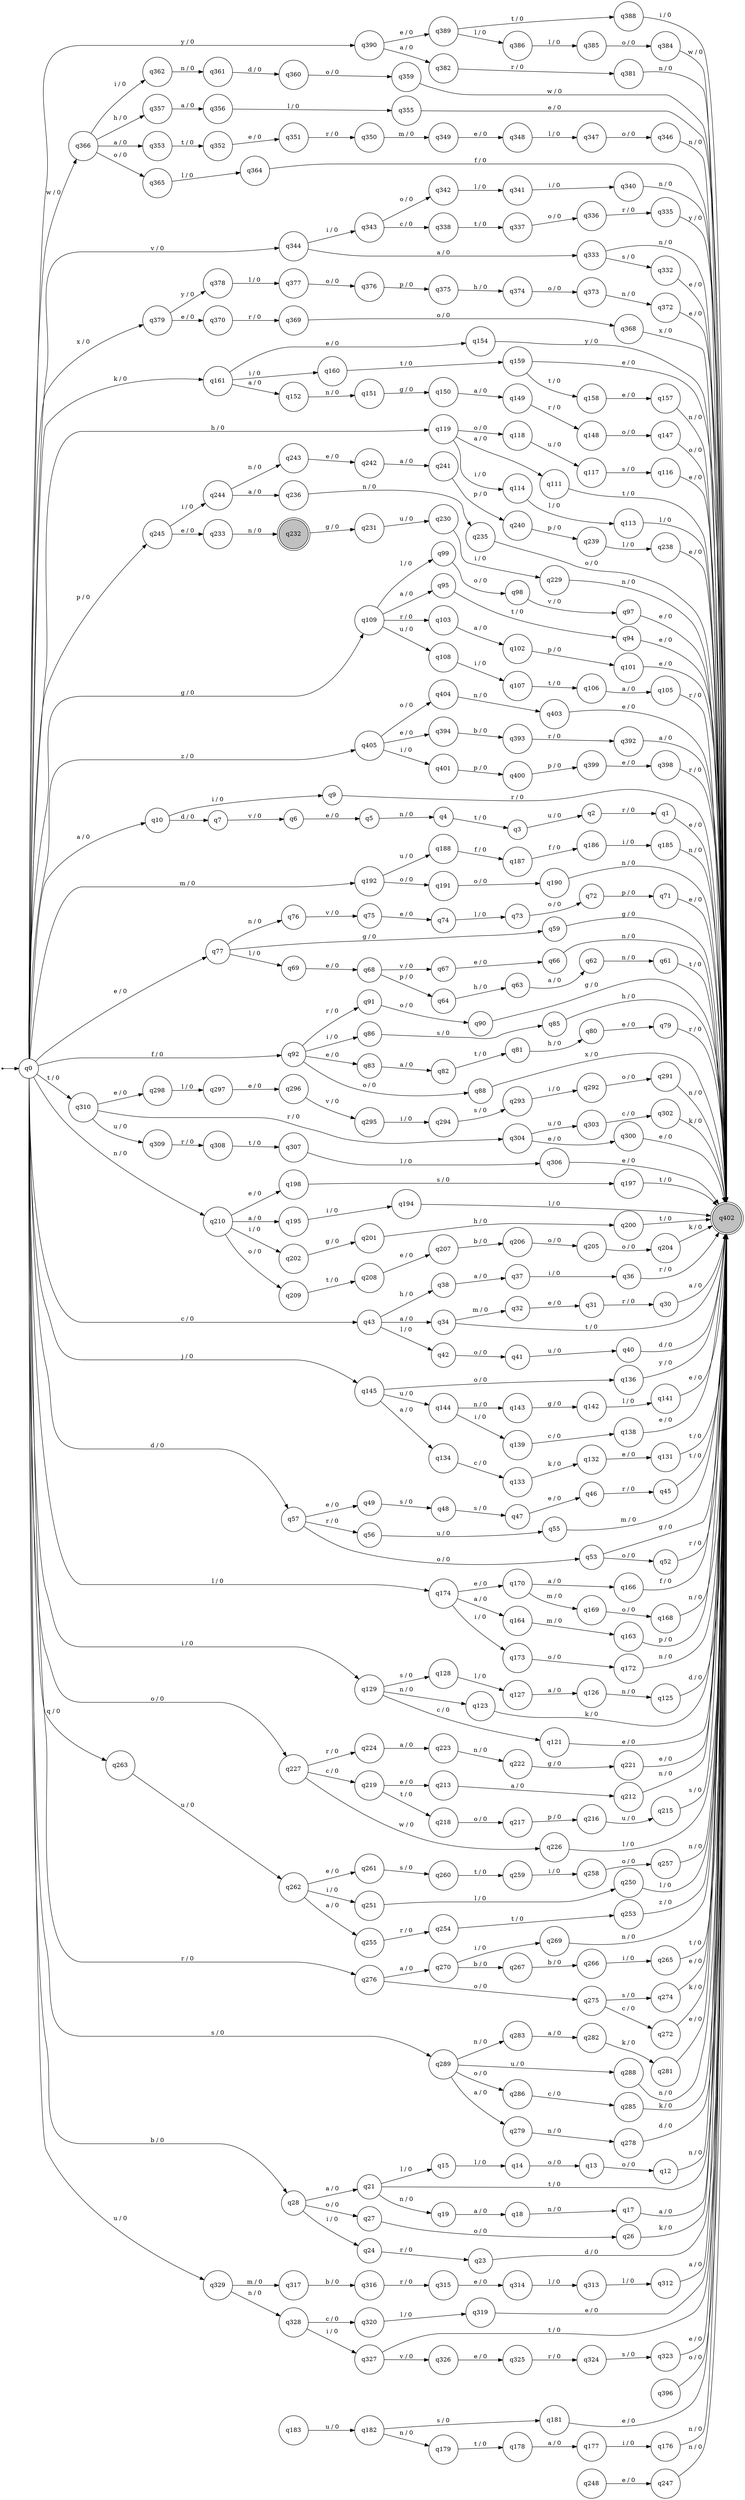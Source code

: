 digraph G {
rankdir=LR;
node [shape=circle];
ini [shape=point];
ini -> q0;
	q404 [label="q404"];
	q400 [label="q400"];
	q399 [label="q399"];
	q396 [label="q396"];
	q394 [label="q394"];
	q392 [label="q392"];
	q390 [label="q390"];
	q389 [label="q389"];
	q388 [label="q388"];
	q381 [label="q381"];
	q378 [label="q378"];
	q375 [label="q375"];
	q370 [label="q370"];
	q368 [label="q368"];
	q366 [label="q366"];
	q362 [label="q362"];
	q361 [label="q361"];
	q360 [label="q360"];
	q357 [label="q357"];
	q355 [label="q355"];
	q353 [label="q353"];
	q352 [label="q352"];
	q351 [label="q351"];
	q350 [label="q350"];
	q349 [label="q349"];
	q348 [label="q348"];
	q344 [label="q344"];
	q343 [label="q343"];
	q342 [label="q342"];
	q379 [label="q379"];
	q341 [label="q341"];
	q340 [label="q340"];
	q338 [label="q338"];
	q168 [label="q168"];
	q166 [label="q166"];
	q161 [label="q161"];
	q138 [label="q138"];
	q9 [label="q9"];
	q170 [label="q170"];
	q270 [label="q270"];
	q154 [label="q154"];
	q224 [label="q224"];
	q148 [label="q148"];
	q376 [label="q376"];
	q147 [label="q147"];
	q15 [label="q15"];
	q377 [label="q377"];
	q143 [label="q143"];
	q142 [label="q142"];
	q303 [label="q303"];
	q141 [label="q141"];
	q205 [label="q205"];
	q295 [label="q295"];
	q139 [label="q139"];
	q132 [label="q132"];
	q119 [label="q119"];
	q79 [label="q79"];
	q40 [label="q40"];
	q149 [label="q149"];
	q4 [label="q4"];
	q136 [label="q136"];
	q128 [label="q128"];
	q118 [label="q118"];
	q90 [label="q90"];
	q117 [label="q117"];
	q17 [label="q17"];
	q294 [label="q294"];
	q231 [label="q231"];
	q127 [label="q127"];
	q113 [label="q113"];
	q347 [label="q347"];
	q105 [label="q105"];
	q111 [label="q111"];
	q49 [label="q49"];
	q245 [label="q245"];
	q102 [label="q102"];
	q99 [label="q99"];
	q98 [label="q98"];
	q283 [label="q283"];
	q150 [label="q150"];
	q401 [label="q401"];
	q95 [label="q95"];
	q56 [label="q56"];
	q91 [label="q91"];
	q382 [label="q382"];
	q86 [label="q86"];
	q398 [label="q398"];
	q386 [label="q386"];
	q81 [label="q81"];
	q109 [label="q109"];
	q83 [label="q83"];
	q372 [label="q372"];
	q240 [label="q240"];
	q314 [label="q314"];
	q53 [label="q53"];
	q261 [label="q261"];
	q76 [label="q76"];
	q320 [label="q320"];
	q159 [label="q159"];
	q36 [label="q36"];
	q32 [label="q32"];
	q300 [label="q300"];
	q61 [label="q61"];
	q281 [label="q281"];
	q73 [label="q73"];
	q393 [label="q393"];
	q63 [label="q63"];
	q5 [label="q5"];
	q298 [label="q298"];
	q186 [label="q186"];
	q21 [label="q21"];
	q282 [label="q282"];
	q208 [label="q208"];
	q26 [label="q26"];
	q197 [label="q197"];
	q373 [label="q373"];
	q213 [label="q213"];
	q144 [label="q144"];
	q241 [label="q241"];
	q30 [label="q30"];
	q72 [label="q72"];
	q204 [label="q204"];
	q107 [label="q107"];
	q402 [label="q402"];
	q402 [shape=doublecircle];
	q402 [style=filled fillcolor=gray];
	q82 [label="q82"];
	q23 [label="q23"];
	q3 [label="q3"];
	q160 [label="q160"];
	q222 [label="q222"];
	q384 [label="q384"];
	q18 [label="q18"];
	q185 [label="q185"];
	q59 [label="q59"];
	q38 [label="q38"];
	q14 [label="q14"];
	q405 [label="q405"];
	q37 [label="q37"];
	q10 [label="q10"];
	q192 [label="q192"];
	q0 [label="q0"];
	q34 [label="q34"];
	q239 [label="q239"];
	q296 [label="q296"];
	q151 [label="q151"];
	q77 [label="q77"];
	q125 [label="q125"];
	q278 [label="q278"];
	q67 [label="q67"];
	q92 [label="q92"];
	q310 [label="q310"];
	q68 [label="q68"];
	q210 [label="q210"];
	q198 [label="q198"];
	q288 [label="q288"];
	q85 [label="q85"];
	q7 [label="q7"];
	q47 [label="q47"];
	q126 [label="q126"];
	q19 [label="q19"];
	q106 [label="q106"];
	q101 [label="q101"];
	q346 [label="q346"];
	q43 [label="q43"];
	q164 [label="q164"];
	q158 [label="q158"];
	q356 [label="q356"];
	q260 [label="q260"];
	q12 [label="q12"];
	q134 [label="q134"];
	q94 [label="q94"];
	q103 [label="q103"];
	q42 [label="q42"];
	q250 [label="q250"];
	q41 [label="q41"];
	q369 [label="q369"];
	q1 [label="q1"];
	q229 [label="q229"];
	q323 [label="q323"];
	q324 [label="q324"];
	q163 [label="q163"];
	q64 [label="q64"];
	q123 [label="q123"];
	q52 [label="q52"];
	q88 [label="q88"];
	q181 [label="q181"];
	q157 [label="q157"];
	q145 [label="q145"];
	q97 [label="q97"];
	q57 [label="q57"];
	q2 [label="q2"];
	q316 [label="q316"];
	q66 [label="q66"];
	q293 [label="q293"];
	q152 [label="q152"];
	q69 [label="q69"];
	q169 [label="q169"];
	q317 [label="q317"];
	q116 [label="q116"];
	q80 [label="q80"];
	q13 [label="q13"];
	q195 [label="q195"];
	q244 [label="q244"];
	q114 [label="q114"];
	q74 [label="q74"];
	q275 [label="q275"];
	q75 [label="q75"];
	q172 [label="q172"];
	q173 [label="q173"];
	q174 [label="q174"];
	q178 [label="q178"];
	q176 [label="q176"];
	q177 [label="q177"];
	q129 [label="q129"];
	q188 [label="q188"];
	q179 [label="q179"];
	q0 [label="q0"];
	q359 [label="q359"];
	q200 [label="q200"];
	q27 [label="q27"];
	q182 [label="q182"];
	q215 [label="q215"];
	q46 [label="q46"];
	q187 [label="q187"];
	q191 [label="q191"];
	q230 [label="q230"];
	q286 [label="q286"];
	q403 [label="q403"];
	q201 [label="q201"];
	q31 [label="q31"];
	q258 [label="q258"];
	q202 [label="q202"];
	q108 [label="q108"];
	q194 [label="q194"];
	q207 [label="q207"];
	q217 [label="q217"];
	q209 [label="q209"];
	q212 [label="q212"];
	q216 [label="q216"];
	q45 [label="q45"];
	q326 [label="q326"];
	q55 [label="q55"];
	q337 [label="q337"];
	q183 [label="q183"];
	q219 [label="q219"];
	q257 [label="q257"];
	q221 [label="q221"];
	q223 [label="q223"];
	q190 [label="q190"];
	q227 [label="q227"];
	q121 [label="q121"];
	q218 [label="q218"];
	q232 [label="q232"];
	q232 [shape=doublecircle];
	q232 [style=filled fillcolor=gray];
	q262 [label="q262"];
	q233 [label="q233"];
	q251 [label="q251"];
	q336 [label="q336"];
	q364 [label="q364"];
	q235 [label="q235"];
	q133 [label="q133"];
	q304 [label="q304"];
	q385 [label="q385"];
	q238 [label="q238"];
	q242 [label="q242"];
	q266 [label="q266"];
	q269 [label="q269"];
	q247 [label="q247"];
	q248 [label="q248"];
	q226 [label="q226"];
	q243 [label="q243"];
	q253 [label="q253"];
	q255 [label="q255"];
	q263 [label="q263"];
	q265 [label="q265"];
	q267 [label="q267"];
	q274 [label="q274"];
	q131 [label="q131"];
	q276 [label="q276"];
	q254 [label="q254"];
	q335 [label="q335"];
	q279 [label="q279"];
	q285 [label="q285"];
	q272 [label="q272"];
	q289 [label="q289"];
	q24 [label="q24"];
	q291 [label="q291"];
	q292 [label="q292"];
	q28 [label="q28"];
	q297 [label="q297"];
	q302 [label="q302"];
	q306 [label="q306"];
	q307 [label="q307"];
	q374 [label="q374"];
	q308 [label="q308"];
	q365 [label="q365"];
	q309 [label="q309"];
	q236 [label="q236"];
	q312 [label="q312"];
	q206 [label="q206"];
	q259 [label="q259"];
	q313 [label="q313"];
	q327 [label="q327"];
	q315 [label="q315"];
	q319 [label="q319"];
	q48 [label="q48"];
	q325 [label="q325"];
	q62 [label="q62"];
	q328 [label="q328"];
	q329 [label="q329"];
	q71 [label="q71"];
	q332 [label="q332"];
	q6 [label="q6"];
	q333 [label="q333"];
	q404 -> q403 [label="n / 0"];
	q400 -> q399 [label="p / 0"];
	q399 -> q398 [label="e / 0"];
	q396 -> q402 [label="o / 0"];
	q394 -> q393 [label="b / 0"];
	q392 -> q402 [label="a / 0"];
	q390 -> q382 [label="a / 0"];
	q390 -> q389 [label="e / 0"];
	q389 -> q386 [label="l / 0"];
	q389 -> q388 [label="t / 0"];
	q388 -> q402 [label="i / 0"];
	q381 -> q402 [label="n / 0"];
	q378 -> q377 [label="l / 0"];
	q375 -> q374 [label="h / 0"];
	q370 -> q369 [label="r / 0"];
	q368 -> q402 [label="x / 0"];
	q366 -> q353 [label="a / 0"];
	q366 -> q357 [label="h / 0"];
	q366 -> q362 [label="i / 0"];
	q366 -> q365 [label="o / 0"];
	q362 -> q361 [label="n / 0"];
	q361 -> q360 [label="d / 0"];
	q360 -> q359 [label="o / 0"];
	q357 -> q356 [label="a / 0"];
	q355 -> q402 [label="e / 0"];
	q353 -> q352 [label="t / 0"];
	q352 -> q351 [label="e / 0"];
	q351 -> q350 [label="r / 0"];
	q350 -> q349 [label="m / 0"];
	q349 -> q348 [label="e / 0"];
	q348 -> q347 [label="l / 0"];
	q344 -> q333 [label="a / 0"];
	q344 -> q343 [label="i / 0"];
	q343 -> q338 [label="c / 0"];
	q343 -> q342 [label="o / 0"];
	q342 -> q341 [label="l / 0"];
	q379 -> q370 [label="e / 0"];
	q379 -> q378 [label="y / 0"];
	q341 -> q340 [label="i / 0"];
	q340 -> q402 [label="n / 0"];
	q338 -> q337 [label="t / 0"];
	q168 -> q402 [label="n / 0"];
	q166 -> q402 [label="f / 0"];
	q161 -> q152 [label="a / 0"];
	q161 -> q154 [label="e / 0"];
	q161 -> q160 [label="i / 0"];
	q138 -> q402 [label="e / 0"];
	q9 -> q402 [label="r / 0"];
	q170 -> q166 [label="a / 0"];
	q170 -> q169 [label="m / 0"];
	q270 -> q267 [label="b / 0"];
	q270 -> q269 [label="i / 0"];
	q154 -> q402 [label="y / 0"];
	q224 -> q223 [label="a / 0"];
	q148 -> q147 [label="o / 0"];
	q376 -> q375 [label="p / 0"];
	q147 -> q402 [label="o / 0"];
	q15 -> q14 [label="l / 0"];
	q377 -> q376 [label="o / 0"];
	q143 -> q142 [label="g / 0"];
	q142 -> q141 [label="l / 0"];
	q303 -> q302 [label="c / 0"];
	q141 -> q402 [label="e / 0"];
	q205 -> q204 [label="o / 0"];
	q295 -> q294 [label="i / 0"];
	q139 -> q138 [label="c / 0"];
	q132 -> q131 [label="e / 0"];
	q119 -> q111 [label="a / 0"];
	q119 -> q114 [label="i / 0"];
	q119 -> q118 [label="o / 0"];
	q79 -> q402 [label="r / 0"];
	q40 -> q402 [label="d / 0"];
	q149 -> q148 [label="r / 0"];
	q4 -> q3 [label="t / 0"];
	q136 -> q402 [label="y / 0"];
	q128 -> q127 [label="l / 0"];
	q118 -> q117 [label="u / 0"];
	q90 -> q402 [label="g / 0"];
	q117 -> q116 [label="s / 0"];
	q17 -> q402 [label="a / 0"];
	q294 -> q293 [label="s / 0"];
	q231 -> q230 [label="u / 0"];
	q127 -> q126 [label="a / 0"];
	q113 -> q402 [label="l / 0"];
	q347 -> q346 [label="o / 0"];
	q105 -> q402 [label="r / 0"];
	q111 -> q402 [label="t / 0"];
	q49 -> q48 [label="s / 0"];
	q245 -> q233 [label="e / 0"];
	q245 -> q244 [label="i / 0"];
	q102 -> q101 [label="p / 0"];
	q99 -> q98 [label="o / 0"];
	q98 -> q97 [label="v / 0"];
	q283 -> q282 [label="a / 0"];
	q150 -> q149 [label="a / 0"];
	q401 -> q400 [label="p / 0"];
	q95 -> q94 [label="t / 0"];
	q56 -> q55 [label="u / 0"];
	q91 -> q90 [label="o / 0"];
	q382 -> q381 [label="r / 0"];
	q86 -> q85 [label="s / 0"];
	q398 -> q402 [label="r / 0"];
	q386 -> q385 [label="l / 0"];
	q81 -> q80 [label="h / 0"];
	q109 -> q95 [label="a / 0"];
	q109 -> q99 [label="l / 0"];
	q109 -> q103 [label="r / 0"];
	q109 -> q108 [label="u / 0"];
	q83 -> q82 [label="a / 0"];
	q372 -> q402 [label="e / 0"];
	q240 -> q239 [label="p / 0"];
	q314 -> q313 [label="l / 0"];
	q53 -> q402 [label="g / 0"];
	q53 -> q52 [label="o / 0"];
	q261 -> q260 [label="s / 0"];
	q76 -> q75 [label="v / 0"];
	q320 -> q319 [label="l / 0"];
	q159 -> q402 [label="e / 0"];
	q159 -> q158 [label="t / 0"];
	q36 -> q402 [label="r / 0"];
	q32 -> q31 [label="e / 0"];
	q300 -> q402 [label="e / 0"];
	q61 -> q402 [label="t / 0"];
	q281 -> q402 [label="e / 0"];
	q73 -> q72 [label="o / 0"];
	q393 -> q392 [label="r / 0"];
	q63 -> q62 [label="a / 0"];
	q5 -> q4 [label="n / 0"];
	q298 -> q297 [label="l / 0"];
	q186 -> q185 [label="i / 0"];
	q21 -> q15 [label="l / 0"];
	q21 -> q19 [label="n / 0"];
	q21 -> q402 [label="t / 0"];
	q282 -> q281 [label="k / 0"];
	q208 -> q207 [label="e / 0"];
	q26 -> q402 [label="k / 0"];
	q197 -> q402 [label="t / 0"];
	q373 -> q372 [label="n / 0"];
	q213 -> q212 [label="a / 0"];
	q144 -> q139 [label="i / 0"];
	q144 -> q143 [label="n / 0"];
	q241 -> q240 [label="p / 0"];
	q30 -> q402 [label="a / 0"];
	q72 -> q71 [label="p / 0"];
	q204 -> q402 [label="k / 0"];
	q107 -> q106 [label="t / 0"];
	q82 -> q81 [label="t / 0"];
	q23 -> q402 [label="d / 0"];
	q3 -> q2 [label="u / 0"];
	q160 -> q159 [label="t / 0"];
	q222 -> q221 [label="g / 0"];
	q384 -> q402 [label="w / 0"];
	q18 -> q17 [label="n / 0"];
	q185 -> q402 [label="n / 0"];
	q59 -> q402 [label="g / 0"];
	q38 -> q37 [label="a / 0"];
	q14 -> q13 [label="o / 0"];
	q405 -> q394 [label="e / 0"];
	q405 -> q404 [label="o / 0"];
	q405 -> q401 [label="i / 0"];
	q37 -> q36 [label="i / 0"];
	q10 -> q7 [label="d / 0"];
	q10 -> q9 [label="i / 0"];
	q192 -> q191 [label="o / 0"];
	q192 -> q188 [label="u / 0"];
	q34 -> q32 [label="m / 0"];
	q34 -> q402 [label="t / 0"];
	q239 -> q238 [label="l / 0"];
	q296 -> q295 [label="v / 0"];
	q151 -> q150 [label="g / 0"];
	q77 -> q59 [label="g / 0"];
	q77 -> q69 [label="l / 0"];
	q77 -> q76 [label="n / 0"];
	q125 -> q402 [label="d / 0"];
	q278 -> q402 [label="d / 0"];
	q67 -> q66 [label="e / 0"];
	q92 -> q83 [label="e / 0"];
	q92 -> q91 [label="r / 0"];
	q92 -> q86 [label="i / 0"];
	q92 -> q88 [label="o / 0"];
	q310 -> q298 [label="e / 0"];
	q310 -> q304 [label="r / 0"];
	q310 -> q309 [label="u / 0"];
	q68 -> q64 [label="p / 0"];
	q68 -> q67 [label="v / 0"];
	q210 -> q195 [label="a / 0"];
	q210 -> q198 [label="e / 0"];
	q210 -> q202 [label="i / 0"];
	q210 -> q209 [label="o / 0"];
	q198 -> q197 [label="s / 0"];
	q288 -> q402 [label="n / 0"];
	q85 -> q402 [label="h / 0"];
	q7 -> q6 [label="v / 0"];
	q47 -> q46 [label="e / 0"];
	q126 -> q125 [label="n / 0"];
	q19 -> q18 [label="a / 0"];
	q106 -> q105 [label="a / 0"];
	q101 -> q402 [label="e / 0"];
	q346 -> q402 [label="n / 0"];
	q43 -> q34 [label="a / 0"];
	q43 -> q38 [label="h / 0"];
	q43 -> q42 [label="l / 0"];
	q164 -> q163 [label="m / 0"];
	q158 -> q157 [label="e / 0"];
	q356 -> q355 [label="l / 0"];
	q260 -> q259 [label="t / 0"];
	q12 -> q402 [label="n / 0"];
	q134 -> q133 [label="c / 0"];
	q94 -> q402 [label="e / 0"];
	q103 -> q102 [label="a / 0"];
	q42 -> q41 [label="o / 0"];
	q250 -> q402 [label="l / 0"];
	q41 -> q40 [label="u / 0"];
	q369 -> q368 [label="o / 0"];
	q1 -> q402 [label="e / 0"];
	q229 -> q402 [label="n / 0"];
	q323 -> q402 [label="e / 0"];
	q324 -> q323 [label="s / 0"];
	q163 -> q402 [label="p / 0"];
	q64 -> q63 [label="h / 0"];
	q123 -> q402 [label="k / 0"];
	q52 -> q402 [label="r / 0"];
	q88 -> q402 [label="x / 0"];
	q181 -> q402 [label="e / 0"];
	q157 -> q402 [label="n / 0"];
	q145 -> q134 [label="a / 0"];
	q145 -> q136 [label="o / 0"];
	q145 -> q144 [label="u / 0"];
	q97 -> q402 [label="e / 0"];
	q57 -> q49 [label="e / 0"];
	q57 -> q56 [label="r / 0"];
	q57 -> q53 [label="o / 0"];
	q2 -> q1 [label="r / 0"];
	q316 -> q315 [label="r / 0"];
	q66 -> q402 [label="n / 0"];
	q293 -> q292 [label="i / 0"];
	q152 -> q151 [label="n / 0"];
	q69 -> q68 [label="e / 0"];
	q169 -> q168 [label="o / 0"];
	q317 -> q316 [label="b / 0"];
	q116 -> q402 [label="e / 0"];
	q80 -> q79 [label="e / 0"];
	q13 -> q12 [label="o / 0"];
	q195 -> q194 [label="i / 0"];
	q244 -> q236 [label="a / 0"];
	q244 -> q243 [label="n / 0"];
	q114 -> q113 [label="l / 0"];
	q74 -> q73 [label="l / 0"];
	q275 -> q272 [label="c / 0"];
	q275 -> q274 [label="s / 0"];
	q75 -> q74 [label="e / 0"];
	q172 -> q402 [label="n / 0"];
	q173 -> q172 [label="o / 0"];
	q174 -> q164 [label="a / 0"];
	q174 -> q170 [label="e / 0"];
	q174 -> q173 [label="i / 0"];
	q178 -> q177 [label="a / 0"];
	q176 -> q402 [label="n / 0"];
	q177 -> q176 [label="i / 0"];
	q129 -> q121 [label="c / 0"];
	q129 -> q123 [label="n / 0"];
	q129 -> q128 [label="s / 0"];
	q188 -> q187 [label="f / 0"];
	q179 -> q178 [label="t / 0"];
	q0 -> q405 [label="z / 0"];
	q0 -> q390 [label="y / 0"];
	q0 -> q379 [label="x / 0"];
	q0 -> q366 [label="w / 0"];
	q0 -> q344 [label="v / 0"];
	q0 -> q329 [label="u / 0"];
	q0 -> q310 [label="t / 0"];
	q0 -> q289 [label="s / 0"];
	q0 -> q276 [label="r / 0"];
	q0 -> q263 [label="q / 0"];
	q0 -> q245 [label="p / 0"];
	q0 -> q227 [label="o / 0"];
	q0 -> q210 [label="n / 0"];
	q0 -> q10 [label="a / 0"];
	q0 -> q28 [label="b / 0"];
	q0 -> q43 [label="c / 0"];
	q0 -> q57 [label="d / 0"];
	q0 -> q77 [label="e / 0"];
	q0 -> q92 [label="f / 0"];
	q0 -> q109 [label="g / 0"];
	q0 -> q119 [label="h / 0"];
	q0 -> q129 [label="i / 0"];
	q0 -> q145 [label="j / 0"];
	q0 -> q161 [label="k / 0"];
	q0 -> q174 [label="l / 0"];
	q0 -> q192 [label="m / 0"];
	q359 -> q402 [label="w / 0"];
	q200 -> q402 [label="t / 0"];
	q27 -> q26 [label="o / 0"];
	q182 -> q179 [label="n / 0"];
	q182 -> q181 [label="s / 0"];
	q215 -> q402 [label="s / 0"];
	q46 -> q45 [label="r / 0"];
	q187 -> q186 [label="f / 0"];
	q191 -> q190 [label="o / 0"];
	q230 -> q229 [label="i / 0"];
	q286 -> q285 [label="c / 0"];
	q403 -> q402 [label="e / 0"];
	q201 -> q200 [label="h / 0"];
	q31 -> q30 [label="r / 0"];
	q258 -> q257 [label="o / 0"];
	q202 -> q201 [label="g / 0"];
	q108 -> q107 [label="i / 0"];
	q194 -> q402 [label="l / 0"];
	q207 -> q206 [label="b / 0"];
	q217 -> q216 [label="p / 0"];
	q209 -> q208 [label="t / 0"];
	q212 -> q402 [label="n / 0"];
	q216 -> q215 [label="u / 0"];
	q45 -> q402 [label="t / 0"];
	q326 -> q325 [label="e / 0"];
	q55 -> q402 [label="m / 0"];
	q337 -> q336 [label="o / 0"];
	q183 -> q182 [label="u / 0"];
	q219 -> q213 [label="e / 0"];
	q219 -> q218 [label="t / 0"];
	q257 -> q402 [label="n / 0"];
	q221 -> q402 [label="e / 0"];
	q223 -> q222 [label="n / 0"];
	q190 -> q402 [label="n / 0"];
	q227 -> q219 [label="c / 0"];
	q227 -> q224 [label="r / 0"];
	q227 -> q226 [label="w / 0"];
	q121 -> q402 [label="e / 0"];
	q218 -> q217 [label="o / 0"];
	q232 -> q231 [label="g / 0"];
	q262 -> q261 [label="e / 0"];
	q262 -> q251 [label="i / 0"];
	q262 -> q255 [label="a / 0"];
	q233 -> q232 [label="n / 0"];
	q251 -> q250 [label="l / 0"];
	q336 -> q335 [label="r / 0"];
	q364 -> q402 [label="f / 0"];
	q235 -> q402 [label="o / 0"];
	q133 -> q132 [label="k / 0"];
	q304 -> q300 [label="e / 0"];
	q304 -> q303 [label="u / 0"];
	q385 -> q384 [label="o / 0"];
	q238 -> q402 [label="e / 0"];
	q242 -> q241 [label="a / 0"];
	q266 -> q265 [label="i / 0"];
	q269 -> q402 [label="n / 0"];
	q247 -> q402 [label="n / 0"];
	q248 -> q247 [label="e / 0"];
	q226 -> q402 [label="l / 0"];
	q243 -> q242 [label="e / 0"];
	q253 -> q402 [label="z / 0"];
	q255 -> q254 [label="r / 0"];
	q263 -> q262 [label="u / 0"];
	q265 -> q402 [label="t / 0"];
	q267 -> q266 [label="b / 0"];
	q274 -> q402 [label="e / 0"];
	q131 -> q402 [label="t / 0"];
	q276 -> q270 [label="a / 0"];
	q276 -> q275 [label="o / 0"];
	q254 -> q253 [label="t / 0"];
	q335 -> q402 [label="y / 0"];
	q279 -> q278 [label="n / 0"];
	q285 -> q402 [label="k / 0"];
	q272 -> q402 [label="k / 0"];
	q289 -> q279 [label="a / 0"];
	q289 -> q283 [label="n / 0"];
	q289 -> q286 [label="o / 0"];
	q289 -> q288 [label="u / 0"];
	q24 -> q23 [label="r / 0"];
	q291 -> q402 [label="n / 0"];
	q292 -> q291 [label="o / 0"];
	q28 -> q21 [label="a / 0"];
	q28 -> q24 [label="i / 0"];
	q28 -> q27 [label="o / 0"];
	q297 -> q296 [label="e / 0"];
	q302 -> q402 [label="k / 0"];
	q306 -> q402 [label="e / 0"];
	q307 -> q306 [label="l / 0"];
	q374 -> q373 [label="o / 0"];
	q308 -> q307 [label="t / 0"];
	q365 -> q364 [label="l / 0"];
	q309 -> q308 [label="r / 0"];
	q236 -> q235 [label="n / 0"];
	q312 -> q402 [label="a / 0"];
	q206 -> q205 [label="o / 0"];
	q259 -> q258 [label="i / 0"];
	q313 -> q312 [label="l / 0"];
	q327 -> q402 [label="t / 0"];
	q327 -> q326 [label="v / 0"];
	q315 -> q314 [label="e / 0"];
	q319 -> q402 [label="e / 0"];
	q48 -> q47 [label="s / 0"];
	q325 -> q324 [label="r / 0"];
	q62 -> q61 [label="n / 0"];
	q328 -> q320 [label="c / 0"];
	q328 -> q327 [label="i / 0"];
	q329 -> q317 [label="m / 0"];
	q329 -> q328 [label="n / 0"];
	q71 -> q402 [label="e / 0"];
	q332 -> q402 [label="e / 0"];
	q6 -> q5 [label="e / 0"];
	q333 -> q402 [label="n / 0"];
	q333 -> q332 [label="s / 0"];
}
